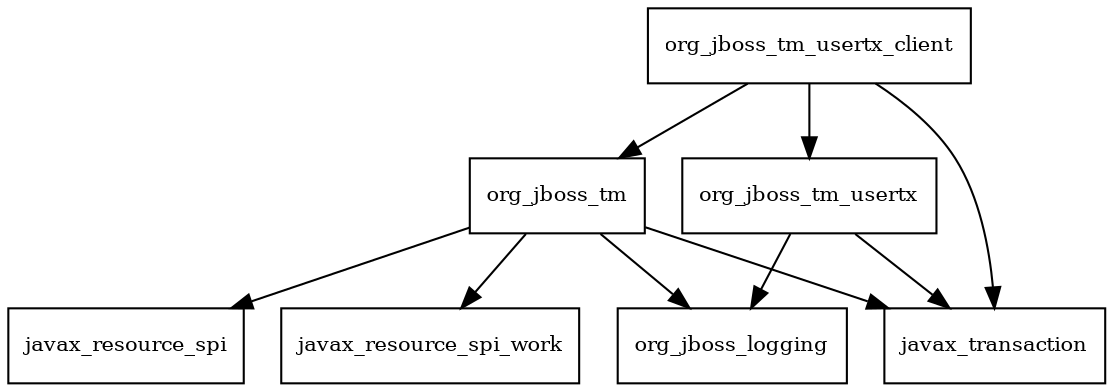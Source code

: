 digraph jboss_transaction_spi_7_1_0_Final_redhat_1_package_dependencies {
  node [shape = box, fontsize=10.0];
  org_jboss_tm -> javax_resource_spi;
  org_jboss_tm -> javax_resource_spi_work;
  org_jboss_tm -> javax_transaction;
  org_jboss_tm -> org_jboss_logging;
  org_jboss_tm_usertx -> javax_transaction;
  org_jboss_tm_usertx -> org_jboss_logging;
  org_jboss_tm_usertx_client -> javax_transaction;
  org_jboss_tm_usertx_client -> org_jboss_tm;
  org_jboss_tm_usertx_client -> org_jboss_tm_usertx;
}

